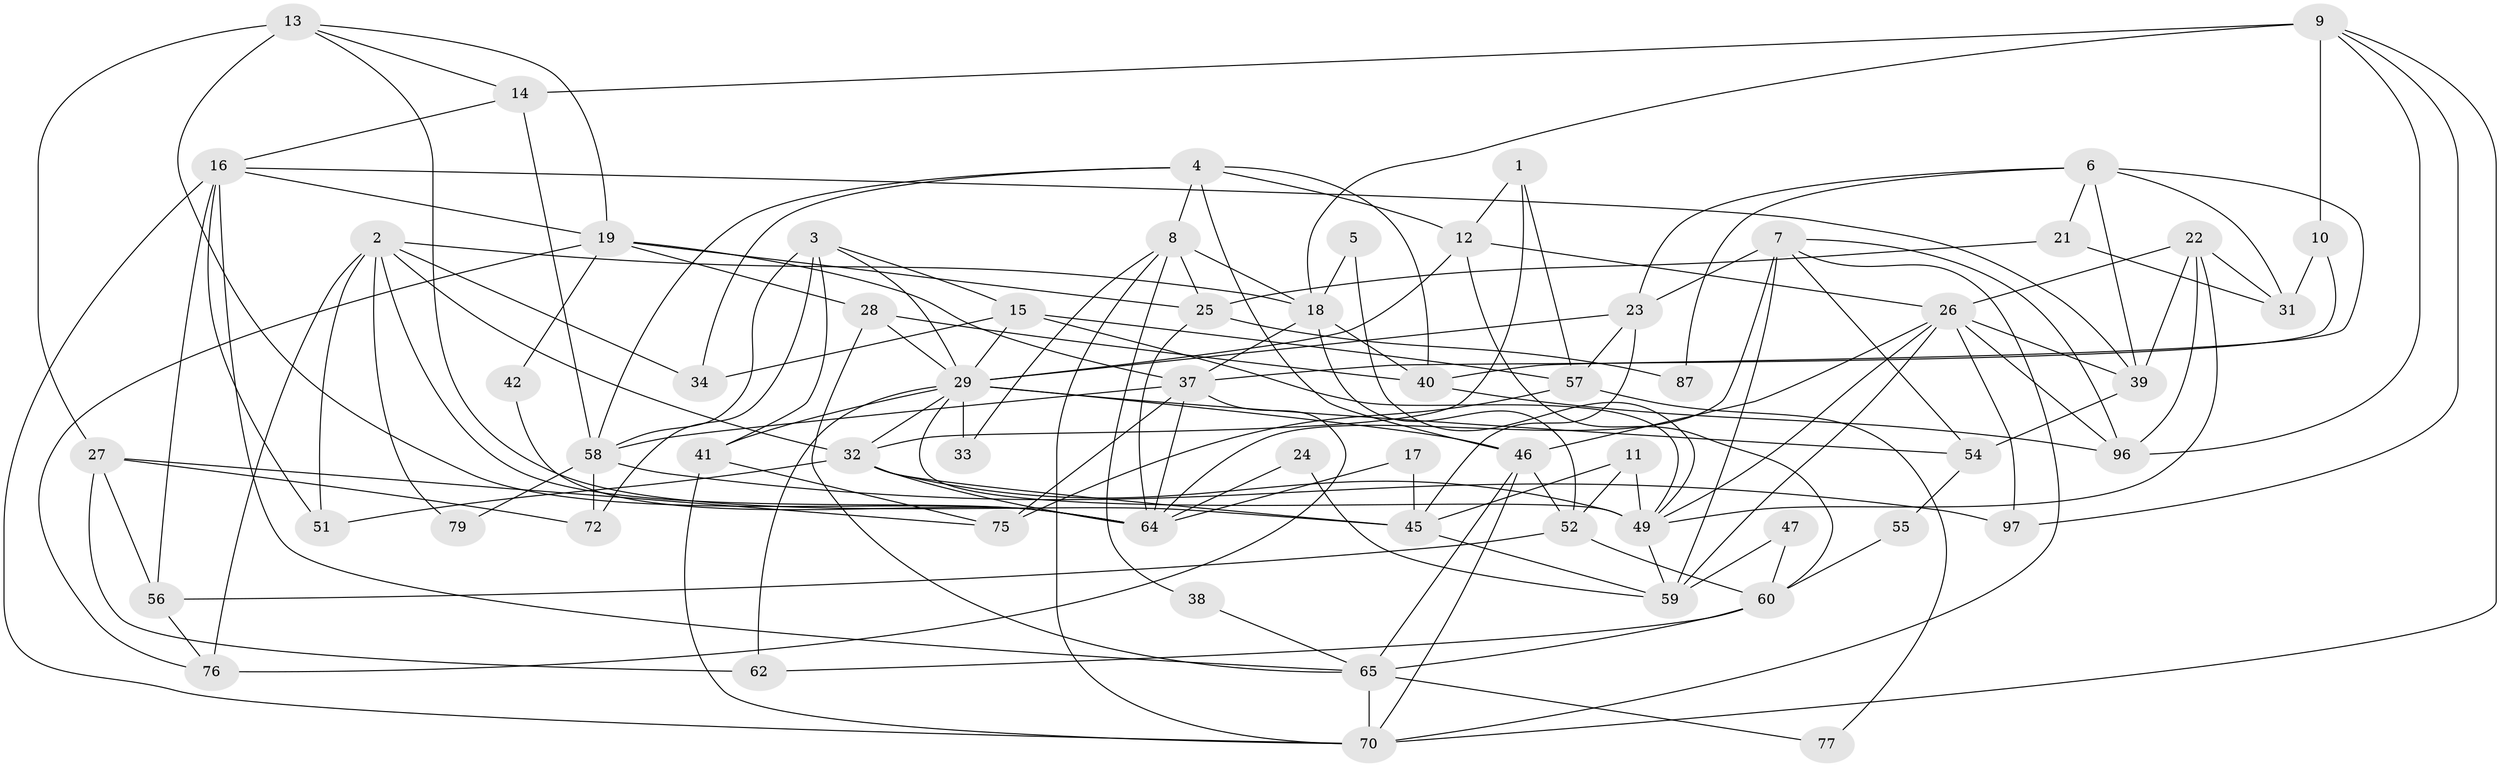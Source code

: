 // original degree distribution, {3: 0.22, 7: 0.03, 2: 0.14, 5: 0.22, 4: 0.31, 6: 0.07, 9: 0.01}
// Generated by graph-tools (version 1.1) at 2025/11/02/21/25 10:11:14]
// undirected, 63 vertices, 150 edges
graph export_dot {
graph [start="1"]
  node [color=gray90,style=filled];
  1;
  2 [super="+43"];
  3 [super="+81"];
  4 [super="+61"];
  5;
  6 [super="+53"];
  7 [super="+71"];
  8 [super="+94"];
  9 [super="+100"];
  10;
  11 [super="+88"];
  12 [super="+95"];
  13 [super="+78"];
  14;
  15 [super="+30"];
  16 [super="+35"];
  17;
  18 [super="+20"];
  19 [super="+66"];
  21 [super="+67"];
  22 [super="+92"];
  23 [super="+93"];
  24;
  25 [super="+99"];
  26 [super="+50"];
  27 [super="+36"];
  28;
  29 [super="+44"];
  31 [super="+48"];
  32 [super="+74"];
  33;
  34;
  37 [super="+73"];
  38;
  39 [super="+90"];
  40 [super="+82"];
  41;
  42;
  45 [super="+84"];
  46 [super="+68"];
  47;
  49 [super="+63"];
  51;
  52;
  54;
  55;
  56 [super="+85"];
  57;
  58 [super="+91"];
  59 [super="+86"];
  60 [super="+69"];
  62;
  64 [super="+80"];
  65 [super="+98"];
  70 [super="+83"];
  72;
  75 [super="+89"];
  76;
  77;
  79;
  87;
  96;
  97;
  1 -- 57;
  1 -- 12;
  1 -- 32;
  2 -- 76;
  2 -- 34;
  2 -- 51;
  2 -- 79;
  2 -- 64;
  2 -- 18;
  2 -- 32;
  3 -- 72;
  3 -- 41;
  3 -- 29;
  3 -- 15;
  3 -- 58;
  4 -- 12;
  4 -- 8;
  4 -- 34;
  4 -- 40;
  4 -- 58;
  4 -- 46;
  5 -- 49;
  5 -- 18;
  6 -- 21;
  6 -- 87;
  6 -- 40;
  6 -- 39;
  6 -- 31;
  6 -- 23;
  7 -- 23 [weight=2];
  7 -- 59;
  7 -- 96;
  7 -- 64;
  7 -- 54;
  7 -- 70;
  8 -- 70;
  8 -- 33;
  8 -- 18;
  8 -- 38;
  8 -- 25;
  9 -- 96;
  9 -- 14;
  9 -- 70;
  9 -- 18 [weight=2];
  9 -- 10;
  9 -- 97;
  10 -- 31;
  10 -- 37;
  11 -- 45;
  11 -- 49;
  11 -- 52;
  12 -- 29;
  12 -- 26;
  12 -- 60;
  13 -- 27 [weight=2];
  13 -- 64;
  13 -- 19;
  13 -- 45;
  13 -- 14;
  14 -- 58;
  14 -- 16;
  15 -- 34 [weight=2];
  15 -- 49;
  15 -- 29;
  15 -- 57;
  16 -- 39;
  16 -- 51;
  16 -- 56 [weight=2];
  16 -- 65;
  16 -- 19;
  16 -- 70;
  17 -- 64;
  17 -- 45;
  18 -- 52;
  18 -- 40;
  18 -- 37;
  19 -- 28;
  19 -- 42;
  19 -- 25 [weight=2];
  19 -- 76;
  19 -- 37;
  21 -- 25;
  21 -- 31;
  22 -- 31;
  22 -- 49;
  22 -- 26;
  22 -- 96;
  22 -- 39;
  23 -- 57;
  23 -- 29;
  23 -- 45;
  24 -- 64;
  24 -- 59;
  25 -- 64;
  25 -- 87;
  26 -- 97;
  26 -- 96;
  26 -- 49;
  26 -- 59;
  26 -- 39;
  26 -- 46;
  27 -- 72;
  27 -- 56;
  27 -- 75;
  27 -- 62;
  28 -- 65;
  28 -- 40;
  28 -- 29;
  29 -- 32;
  29 -- 33;
  29 -- 41;
  29 -- 49;
  29 -- 54;
  29 -- 62;
  29 -- 46;
  32 -- 49;
  32 -- 45;
  32 -- 64 [weight=2];
  32 -- 51;
  37 -- 58;
  37 -- 75 [weight=2];
  37 -- 76;
  37 -- 64;
  38 -- 65;
  39 -- 54;
  40 -- 96;
  41 -- 70;
  41 -- 75;
  42 -- 64;
  45 -- 59;
  46 -- 70;
  46 -- 65;
  46 -- 52;
  47 -- 60;
  47 -- 59;
  49 -- 59;
  52 -- 60;
  52 -- 56;
  54 -- 55;
  55 -- 60;
  56 -- 76;
  57 -- 75;
  57 -- 77;
  58 -- 79;
  58 -- 97;
  58 -- 72;
  60 -- 65;
  60 -- 62;
  65 -- 77;
  65 -- 70;
}
